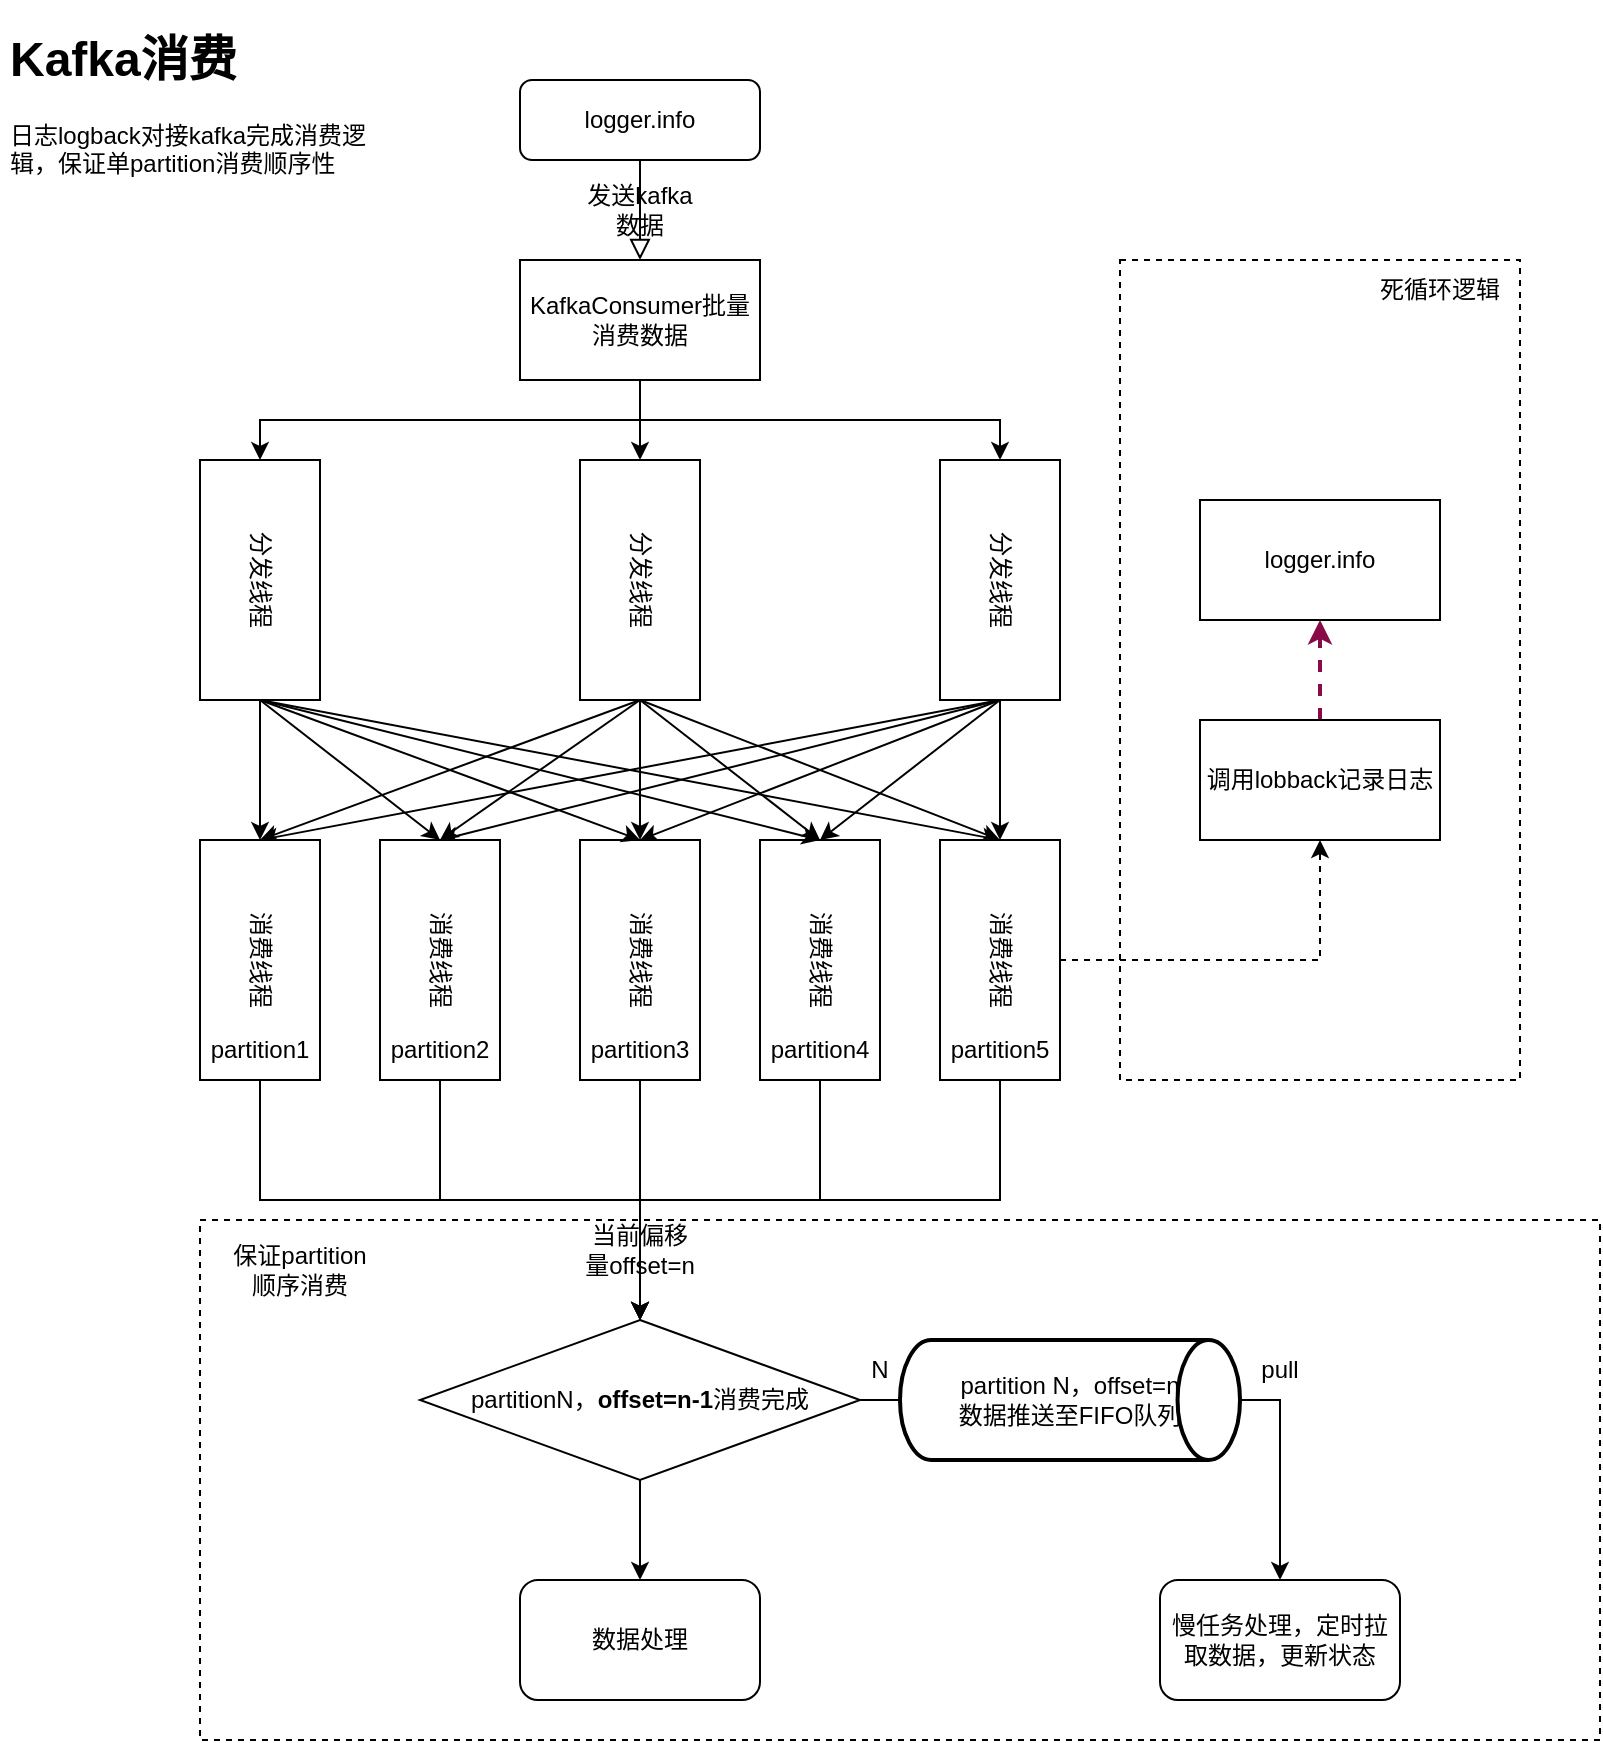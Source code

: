 <mxfile version="21.0.6" type="github">
  <diagram id="C5RBs43oDa-KdzZeNtuy" name="Page-1">
    <mxGraphModel dx="1434" dy="756" grid="1" gridSize="10" guides="1" tooltips="1" connect="1" arrows="1" fold="1" page="1" pageScale="1" pageWidth="827" pageHeight="1169" math="0" shadow="0">
      <root>
        <mxCell id="WIyWlLk6GJQsqaUBKTNV-0" />
        <mxCell id="WIyWlLk6GJQsqaUBKTNV-1" parent="WIyWlLk6GJQsqaUBKTNV-0" />
        <mxCell id="pOX3ojqlP_ocPjnkbAkA-75" value="" style="rounded=0;whiteSpace=wrap;html=1;dashed=1;" vertex="1" parent="WIyWlLk6GJQsqaUBKTNV-1">
          <mxGeometry x="580" y="140" width="200" height="410" as="geometry" />
        </mxCell>
        <mxCell id="pOX3ojqlP_ocPjnkbAkA-71" value="" style="rounded=0;whiteSpace=wrap;html=1;dashed=1;" vertex="1" parent="WIyWlLk6GJQsqaUBKTNV-1">
          <mxGeometry x="120" y="620" width="700" height="260" as="geometry" />
        </mxCell>
        <mxCell id="WIyWlLk6GJQsqaUBKTNV-2" value="" style="rounded=0;html=1;jettySize=auto;orthogonalLoop=1;fontSize=11;endArrow=block;endFill=0;endSize=8;strokeWidth=1;shadow=0;labelBackgroundColor=none;edgeStyle=orthogonalEdgeStyle;" parent="WIyWlLk6GJQsqaUBKTNV-1" source="WIyWlLk6GJQsqaUBKTNV-3" edge="1">
          <mxGeometry relative="1" as="geometry">
            <mxPoint x="340" y="140" as="targetPoint" />
          </mxGeometry>
        </mxCell>
        <mxCell id="WIyWlLk6GJQsqaUBKTNV-3" value="logger.info" style="rounded=1;whiteSpace=wrap;html=1;fontSize=12;glass=0;strokeWidth=1;shadow=0;" parent="WIyWlLk6GJQsqaUBKTNV-1" vertex="1">
          <mxGeometry x="280" y="50" width="120" height="40" as="geometry" />
        </mxCell>
        <mxCell id="pOX3ojqlP_ocPjnkbAkA-8" style="edgeStyle=orthogonalEdgeStyle;rounded=0;orthogonalLoop=1;jettySize=auto;html=1;exitX=0.5;exitY=1;exitDx=0;exitDy=0;entryX=0;entryY=0.5;entryDx=0;entryDy=0;" edge="1" parent="WIyWlLk6GJQsqaUBKTNV-1" source="pOX3ojqlP_ocPjnkbAkA-0" target="pOX3ojqlP_ocPjnkbAkA-3">
          <mxGeometry relative="1" as="geometry" />
        </mxCell>
        <mxCell id="pOX3ojqlP_ocPjnkbAkA-9" style="edgeStyle=orthogonalEdgeStyle;rounded=0;orthogonalLoop=1;jettySize=auto;html=1;exitX=0.5;exitY=1;exitDx=0;exitDy=0;entryX=0;entryY=0.5;entryDx=0;entryDy=0;" edge="1" parent="WIyWlLk6GJQsqaUBKTNV-1" source="pOX3ojqlP_ocPjnkbAkA-0" target="pOX3ojqlP_ocPjnkbAkA-4">
          <mxGeometry relative="1" as="geometry" />
        </mxCell>
        <mxCell id="pOX3ojqlP_ocPjnkbAkA-10" style="edgeStyle=orthogonalEdgeStyle;rounded=0;orthogonalLoop=1;jettySize=auto;html=1;exitX=0.5;exitY=1;exitDx=0;exitDy=0;entryX=0;entryY=0.5;entryDx=0;entryDy=0;" edge="1" parent="WIyWlLk6GJQsqaUBKTNV-1" source="pOX3ojqlP_ocPjnkbAkA-0" target="pOX3ojqlP_ocPjnkbAkA-5">
          <mxGeometry relative="1" as="geometry" />
        </mxCell>
        <mxCell id="pOX3ojqlP_ocPjnkbAkA-0" value="KafkaConsumer批量消费数据" style="rounded=0;whiteSpace=wrap;html=1;" vertex="1" parent="WIyWlLk6GJQsqaUBKTNV-1">
          <mxGeometry x="280" y="140" width="120" height="60" as="geometry" />
        </mxCell>
        <mxCell id="pOX3ojqlP_ocPjnkbAkA-2" value="发送kafka数据" style="text;html=1;strokeColor=none;fillColor=none;align=center;verticalAlign=middle;whiteSpace=wrap;rounded=0;" vertex="1" parent="WIyWlLk6GJQsqaUBKTNV-1">
          <mxGeometry x="310" y="100" width="60" height="30" as="geometry" />
        </mxCell>
        <mxCell id="pOX3ojqlP_ocPjnkbAkA-21" style="rounded=0;orthogonalLoop=1;jettySize=auto;html=1;exitX=1;exitY=0.5;exitDx=0;exitDy=0;entryX=0;entryY=0.5;entryDx=0;entryDy=0;" edge="1" parent="WIyWlLk6GJQsqaUBKTNV-1" source="pOX3ojqlP_ocPjnkbAkA-3" target="pOX3ojqlP_ocPjnkbAkA-16">
          <mxGeometry relative="1" as="geometry" />
        </mxCell>
        <mxCell id="pOX3ojqlP_ocPjnkbAkA-30" style="rounded=0;orthogonalLoop=1;jettySize=auto;html=1;exitX=1;exitY=0.5;exitDx=0;exitDy=0;entryX=0;entryY=0.5;entryDx=0;entryDy=0;" edge="1" parent="WIyWlLk6GJQsqaUBKTNV-1" source="pOX3ojqlP_ocPjnkbAkA-3" target="pOX3ojqlP_ocPjnkbAkA-17">
          <mxGeometry relative="1" as="geometry" />
        </mxCell>
        <mxCell id="pOX3ojqlP_ocPjnkbAkA-3" value="分发线程" style="rounded=0;whiteSpace=wrap;html=1;rotation=90;" vertex="1" parent="WIyWlLk6GJQsqaUBKTNV-1">
          <mxGeometry x="90" y="270" width="120" height="60" as="geometry" />
        </mxCell>
        <mxCell id="pOX3ojqlP_ocPjnkbAkA-31" style="rounded=0;orthogonalLoop=1;jettySize=auto;html=1;exitX=1;exitY=0.5;exitDx=0;exitDy=0;entryX=0;entryY=0.5;entryDx=0;entryDy=0;" edge="1" parent="WIyWlLk6GJQsqaUBKTNV-1" source="pOX3ojqlP_ocPjnkbAkA-4" target="pOX3ojqlP_ocPjnkbAkA-16">
          <mxGeometry relative="1" as="geometry" />
        </mxCell>
        <mxCell id="pOX3ojqlP_ocPjnkbAkA-32" style="rounded=0;orthogonalLoop=1;jettySize=auto;html=1;exitX=1;exitY=0.5;exitDx=0;exitDy=0;entryX=0;entryY=0.5;entryDx=0;entryDy=0;" edge="1" parent="WIyWlLk6GJQsqaUBKTNV-1" source="pOX3ojqlP_ocPjnkbAkA-4" target="pOX3ojqlP_ocPjnkbAkA-19">
          <mxGeometry relative="1" as="geometry" />
        </mxCell>
        <mxCell id="pOX3ojqlP_ocPjnkbAkA-33" style="rounded=0;orthogonalLoop=1;jettySize=auto;html=1;exitX=1;exitY=0.5;exitDx=0;exitDy=0;" edge="1" parent="WIyWlLk6GJQsqaUBKTNV-1" source="pOX3ojqlP_ocPjnkbAkA-4">
          <mxGeometry relative="1" as="geometry">
            <mxPoint x="340" y="430" as="targetPoint" />
          </mxGeometry>
        </mxCell>
        <mxCell id="pOX3ojqlP_ocPjnkbAkA-34" style="rounded=0;orthogonalLoop=1;jettySize=auto;html=1;exitX=1;exitY=0.5;exitDx=0;exitDy=0;entryX=0;entryY=0.5;entryDx=0;entryDy=0;" edge="1" parent="WIyWlLk6GJQsqaUBKTNV-1" source="pOX3ojqlP_ocPjnkbAkA-4" target="pOX3ojqlP_ocPjnkbAkA-18">
          <mxGeometry relative="1" as="geometry" />
        </mxCell>
        <mxCell id="pOX3ojqlP_ocPjnkbAkA-35" style="rounded=0;orthogonalLoop=1;jettySize=auto;html=1;exitX=1;exitY=0.5;exitDx=0;exitDy=0;entryX=0;entryY=0.5;entryDx=0;entryDy=0;" edge="1" parent="WIyWlLk6GJQsqaUBKTNV-1" source="pOX3ojqlP_ocPjnkbAkA-4" target="pOX3ojqlP_ocPjnkbAkA-17">
          <mxGeometry relative="1" as="geometry" />
        </mxCell>
        <mxCell id="pOX3ojqlP_ocPjnkbAkA-4" value="分发线程" style="rounded=0;whiteSpace=wrap;html=1;rotation=90;" vertex="1" parent="WIyWlLk6GJQsqaUBKTNV-1">
          <mxGeometry x="280" y="270" width="120" height="60" as="geometry" />
        </mxCell>
        <mxCell id="pOX3ojqlP_ocPjnkbAkA-36" style="rounded=0;orthogonalLoop=1;jettySize=auto;html=1;exitX=1;exitY=0.5;exitDx=0;exitDy=0;entryX=0;entryY=0.5;entryDx=0;entryDy=0;" edge="1" parent="WIyWlLk6GJQsqaUBKTNV-1" source="pOX3ojqlP_ocPjnkbAkA-5" target="pOX3ojqlP_ocPjnkbAkA-16">
          <mxGeometry relative="1" as="geometry" />
        </mxCell>
        <mxCell id="pOX3ojqlP_ocPjnkbAkA-37" style="rounded=0;orthogonalLoop=1;jettySize=auto;html=1;exitX=1;exitY=0.5;exitDx=0;exitDy=0;entryX=0;entryY=0.5;entryDx=0;entryDy=0;" edge="1" parent="WIyWlLk6GJQsqaUBKTNV-1" source="pOX3ojqlP_ocPjnkbAkA-5" target="pOX3ojqlP_ocPjnkbAkA-19">
          <mxGeometry relative="1" as="geometry" />
        </mxCell>
        <mxCell id="pOX3ojqlP_ocPjnkbAkA-38" style="rounded=0;orthogonalLoop=1;jettySize=auto;html=1;exitX=1;exitY=0.5;exitDx=0;exitDy=0;entryX=0;entryY=0.5;entryDx=0;entryDy=0;" edge="1" parent="WIyWlLk6GJQsqaUBKTNV-1" source="pOX3ojqlP_ocPjnkbAkA-5" target="pOX3ojqlP_ocPjnkbAkA-20">
          <mxGeometry relative="1" as="geometry" />
        </mxCell>
        <mxCell id="pOX3ojqlP_ocPjnkbAkA-46" style="rounded=0;orthogonalLoop=1;jettySize=auto;html=1;exitX=1;exitY=0.5;exitDx=0;exitDy=0;" edge="1" parent="WIyWlLk6GJQsqaUBKTNV-1" source="pOX3ojqlP_ocPjnkbAkA-5">
          <mxGeometry relative="1" as="geometry">
            <mxPoint x="430" y="430" as="targetPoint" />
          </mxGeometry>
        </mxCell>
        <mxCell id="pOX3ojqlP_ocPjnkbAkA-47" style="edgeStyle=orthogonalEdgeStyle;rounded=0;orthogonalLoop=1;jettySize=auto;html=1;exitX=1;exitY=0.5;exitDx=0;exitDy=0;" edge="1" parent="WIyWlLk6GJQsqaUBKTNV-1" source="pOX3ojqlP_ocPjnkbAkA-5">
          <mxGeometry relative="1" as="geometry">
            <mxPoint x="520" y="430" as="targetPoint" />
          </mxGeometry>
        </mxCell>
        <mxCell id="pOX3ojqlP_ocPjnkbAkA-5" value="分发线程" style="rounded=0;whiteSpace=wrap;html=1;rotation=90;" vertex="1" parent="WIyWlLk6GJQsqaUBKTNV-1">
          <mxGeometry x="460" y="270" width="120" height="60" as="geometry" />
        </mxCell>
        <mxCell id="pOX3ojqlP_ocPjnkbAkA-16" value="消费线程" style="rounded=0;rotation=90;whiteSpace=wrap;html=1;align=center;" vertex="1" parent="WIyWlLk6GJQsqaUBKTNV-1">
          <mxGeometry x="90" y="460" width="120" height="60" as="geometry" />
        </mxCell>
        <mxCell id="pOX3ojqlP_ocPjnkbAkA-79" style="edgeStyle=orthogonalEdgeStyle;rounded=0;orthogonalLoop=1;jettySize=auto;html=1;exitX=0.5;exitY=0;exitDx=0;exitDy=0;entryX=0.5;entryY=1;entryDx=0;entryDy=0;dashed=1;" edge="1" parent="WIyWlLk6GJQsqaUBKTNV-1" source="pOX3ojqlP_ocPjnkbAkA-17" target="pOX3ojqlP_ocPjnkbAkA-77">
          <mxGeometry relative="1" as="geometry" />
        </mxCell>
        <mxCell id="pOX3ojqlP_ocPjnkbAkA-17" value="消费线程" style="rounded=0;whiteSpace=wrap;html=1;rotation=90;" vertex="1" parent="WIyWlLk6GJQsqaUBKTNV-1">
          <mxGeometry x="460" y="460" width="120" height="60" as="geometry" />
        </mxCell>
        <mxCell id="pOX3ojqlP_ocPjnkbAkA-18" value="消费线程" style="rounded=0;whiteSpace=wrap;html=1;rotation=90;" vertex="1" parent="WIyWlLk6GJQsqaUBKTNV-1">
          <mxGeometry x="370" y="460" width="120" height="60" as="geometry" />
        </mxCell>
        <mxCell id="pOX3ojqlP_ocPjnkbAkA-19" value="消费线程" style="rounded=0;whiteSpace=wrap;html=1;rotation=90;" vertex="1" parent="WIyWlLk6GJQsqaUBKTNV-1">
          <mxGeometry x="180" y="460" width="120" height="60" as="geometry" />
        </mxCell>
        <mxCell id="pOX3ojqlP_ocPjnkbAkA-20" value="消费线程" style="rounded=0;whiteSpace=wrap;html=1;rotation=90;" vertex="1" parent="WIyWlLk6GJQsqaUBKTNV-1">
          <mxGeometry x="280" y="460" width="120" height="60" as="geometry" />
        </mxCell>
        <mxCell id="pOX3ojqlP_ocPjnkbAkA-23" value="" style="endArrow=classic;html=1;rounded=0;exitX=1;exitY=0.5;exitDx=0;exitDy=0;entryX=0;entryY=0.5;entryDx=0;entryDy=0;" edge="1" parent="WIyWlLk6GJQsqaUBKTNV-1" source="pOX3ojqlP_ocPjnkbAkA-3" target="pOX3ojqlP_ocPjnkbAkA-19">
          <mxGeometry width="50" height="50" relative="1" as="geometry">
            <mxPoint x="390" y="400" as="sourcePoint" />
            <mxPoint x="440" y="350" as="targetPoint" />
          </mxGeometry>
        </mxCell>
        <mxCell id="pOX3ojqlP_ocPjnkbAkA-25" value="" style="endArrow=classic;html=1;rounded=0;entryX=0;entryY=0.5;entryDx=0;entryDy=0;" edge="1" parent="WIyWlLk6GJQsqaUBKTNV-1" target="pOX3ojqlP_ocPjnkbAkA-20">
          <mxGeometry width="50" height="50" relative="1" as="geometry">
            <mxPoint x="150" y="360" as="sourcePoint" />
            <mxPoint x="250" y="440" as="targetPoint" />
          </mxGeometry>
        </mxCell>
        <mxCell id="pOX3ojqlP_ocPjnkbAkA-29" value="" style="endArrow=classic;html=1;rounded=0;entryX=0;entryY=0.5;entryDx=0;entryDy=0;" edge="1" parent="WIyWlLk6GJQsqaUBKTNV-1" target="pOX3ojqlP_ocPjnkbAkA-18">
          <mxGeometry width="50" height="50" relative="1" as="geometry">
            <mxPoint x="150" y="360" as="sourcePoint" />
            <mxPoint x="440" y="350" as="targetPoint" />
          </mxGeometry>
        </mxCell>
        <mxCell id="pOX3ojqlP_ocPjnkbAkA-60" style="edgeStyle=orthogonalEdgeStyle;rounded=0;orthogonalLoop=1;jettySize=auto;html=1;exitX=0.5;exitY=1;exitDx=0;exitDy=0;entryX=0.5;entryY=0;entryDx=0;entryDy=0;" edge="1" parent="WIyWlLk6GJQsqaUBKTNV-1" source="pOX3ojqlP_ocPjnkbAkA-48" target="pOX3ojqlP_ocPjnkbAkA-53">
          <mxGeometry relative="1" as="geometry" />
        </mxCell>
        <mxCell id="pOX3ojqlP_ocPjnkbAkA-48" value="partition5" style="text;html=1;strokeColor=none;fillColor=none;align=center;verticalAlign=middle;whiteSpace=wrap;rounded=0;" vertex="1" parent="WIyWlLk6GJQsqaUBKTNV-1">
          <mxGeometry x="490" y="520" width="60" height="30" as="geometry" />
        </mxCell>
        <mxCell id="pOX3ojqlP_ocPjnkbAkA-59" style="edgeStyle=orthogonalEdgeStyle;rounded=0;orthogonalLoop=1;jettySize=auto;html=1;exitX=0.5;exitY=1;exitDx=0;exitDy=0;entryX=0.5;entryY=0;entryDx=0;entryDy=0;" edge="1" parent="WIyWlLk6GJQsqaUBKTNV-1" source="pOX3ojqlP_ocPjnkbAkA-49" target="pOX3ojqlP_ocPjnkbAkA-53">
          <mxGeometry relative="1" as="geometry" />
        </mxCell>
        <mxCell id="pOX3ojqlP_ocPjnkbAkA-49" value="partition4" style="text;html=1;strokeColor=none;fillColor=none;align=center;verticalAlign=middle;whiteSpace=wrap;rounded=0;" vertex="1" parent="WIyWlLk6GJQsqaUBKTNV-1">
          <mxGeometry x="400" y="520" width="60" height="30" as="geometry" />
        </mxCell>
        <mxCell id="pOX3ojqlP_ocPjnkbAkA-58" style="edgeStyle=orthogonalEdgeStyle;rounded=0;orthogonalLoop=1;jettySize=auto;html=1;exitX=0.5;exitY=1;exitDx=0;exitDy=0;entryX=0.5;entryY=0;entryDx=0;entryDy=0;" edge="1" parent="WIyWlLk6GJQsqaUBKTNV-1" source="pOX3ojqlP_ocPjnkbAkA-50" target="pOX3ojqlP_ocPjnkbAkA-53">
          <mxGeometry relative="1" as="geometry">
            <mxPoint x="340" y="650" as="targetPoint" />
          </mxGeometry>
        </mxCell>
        <mxCell id="pOX3ojqlP_ocPjnkbAkA-50" value="partition3" style="text;html=1;strokeColor=none;fillColor=none;align=center;verticalAlign=middle;whiteSpace=wrap;rounded=0;" vertex="1" parent="WIyWlLk6GJQsqaUBKTNV-1">
          <mxGeometry x="310" y="520" width="60" height="30" as="geometry" />
        </mxCell>
        <mxCell id="pOX3ojqlP_ocPjnkbAkA-55" style="edgeStyle=orthogonalEdgeStyle;rounded=0;orthogonalLoop=1;jettySize=auto;html=1;exitX=0.5;exitY=1;exitDx=0;exitDy=0;entryX=0.5;entryY=0;entryDx=0;entryDy=0;" edge="1" parent="WIyWlLk6GJQsqaUBKTNV-1" source="pOX3ojqlP_ocPjnkbAkA-51" target="pOX3ojqlP_ocPjnkbAkA-53">
          <mxGeometry relative="1" as="geometry">
            <mxPoint x="340" y="650" as="targetPoint" />
          </mxGeometry>
        </mxCell>
        <mxCell id="pOX3ojqlP_ocPjnkbAkA-51" value="partition2" style="text;html=1;strokeColor=none;fillColor=none;align=center;verticalAlign=middle;whiteSpace=wrap;rounded=0;" vertex="1" parent="WIyWlLk6GJQsqaUBKTNV-1">
          <mxGeometry x="210" y="520" width="60" height="30" as="geometry" />
        </mxCell>
        <mxCell id="pOX3ojqlP_ocPjnkbAkA-54" style="edgeStyle=orthogonalEdgeStyle;rounded=0;orthogonalLoop=1;jettySize=auto;html=1;exitX=0.5;exitY=1;exitDx=0;exitDy=0;" edge="1" parent="WIyWlLk6GJQsqaUBKTNV-1" source="pOX3ojqlP_ocPjnkbAkA-52" target="pOX3ojqlP_ocPjnkbAkA-53">
          <mxGeometry relative="1" as="geometry" />
        </mxCell>
        <mxCell id="pOX3ojqlP_ocPjnkbAkA-52" value="partition1" style="text;html=1;strokeColor=none;fillColor=none;align=center;verticalAlign=middle;whiteSpace=wrap;rounded=0;" vertex="1" parent="WIyWlLk6GJQsqaUBKTNV-1">
          <mxGeometry x="120" y="520" width="60" height="30" as="geometry" />
        </mxCell>
        <mxCell id="pOX3ojqlP_ocPjnkbAkA-63" style="edgeStyle=orthogonalEdgeStyle;rounded=0;orthogonalLoop=1;jettySize=auto;html=1;exitX=1;exitY=0.5;exitDx=0;exitDy=0;" edge="1" parent="WIyWlLk6GJQsqaUBKTNV-1" source="pOX3ojqlP_ocPjnkbAkA-53">
          <mxGeometry relative="1" as="geometry">
            <mxPoint x="500" y="710" as="targetPoint" />
          </mxGeometry>
        </mxCell>
        <mxCell id="pOX3ojqlP_ocPjnkbAkA-69" style="edgeStyle=orthogonalEdgeStyle;rounded=0;orthogonalLoop=1;jettySize=auto;html=1;exitX=0.5;exitY=1;exitDx=0;exitDy=0;entryX=0.5;entryY=0;entryDx=0;entryDy=0;" edge="1" parent="WIyWlLk6GJQsqaUBKTNV-1" source="pOX3ojqlP_ocPjnkbAkA-53">
          <mxGeometry relative="1" as="geometry">
            <mxPoint x="340" y="800" as="targetPoint" />
          </mxGeometry>
        </mxCell>
        <mxCell id="pOX3ojqlP_ocPjnkbAkA-53" value="partitionN，&lt;b&gt;offset=n-1&lt;/b&gt;消费完成" style="rhombus;whiteSpace=wrap;html=1;" vertex="1" parent="WIyWlLk6GJQsqaUBKTNV-1">
          <mxGeometry x="230" y="670" width="220" height="80" as="geometry" />
        </mxCell>
        <mxCell id="pOX3ojqlP_ocPjnkbAkA-61" value="当前偏移量offset=n" style="text;html=1;strokeColor=none;fillColor=none;align=center;verticalAlign=middle;whiteSpace=wrap;rounded=0;" vertex="1" parent="WIyWlLk6GJQsqaUBKTNV-1">
          <mxGeometry x="310" y="620" width="60" height="30" as="geometry" />
        </mxCell>
        <mxCell id="pOX3ojqlP_ocPjnkbAkA-67" style="edgeStyle=orthogonalEdgeStyle;rounded=0;orthogonalLoop=1;jettySize=auto;html=1;exitX=1;exitY=0.5;exitDx=0;exitDy=0;exitPerimeter=0;entryX=0.5;entryY=0;entryDx=0;entryDy=0;" edge="1" parent="WIyWlLk6GJQsqaUBKTNV-1" source="pOX3ojqlP_ocPjnkbAkA-64" target="pOX3ojqlP_ocPjnkbAkA-66">
          <mxGeometry relative="1" as="geometry" />
        </mxCell>
        <mxCell id="pOX3ojqlP_ocPjnkbAkA-64" value="partition N，offset=n&lt;br&gt;数据推送至FIFO队列" style="strokeWidth=2;html=1;shape=mxgraph.flowchart.direct_data;whiteSpace=wrap;" vertex="1" parent="WIyWlLk6GJQsqaUBKTNV-1">
          <mxGeometry x="470" y="680" width="170" height="60" as="geometry" />
        </mxCell>
        <mxCell id="pOX3ojqlP_ocPjnkbAkA-65" value="N" style="text;html=1;strokeColor=none;fillColor=none;align=center;verticalAlign=middle;whiteSpace=wrap;rounded=0;" vertex="1" parent="WIyWlLk6GJQsqaUBKTNV-1">
          <mxGeometry x="430" y="680" width="60" height="30" as="geometry" />
        </mxCell>
        <mxCell id="pOX3ojqlP_ocPjnkbAkA-66" value="慢任务处理，定时拉取数据，更新状态" style="rounded=1;whiteSpace=wrap;html=1;" vertex="1" parent="WIyWlLk6GJQsqaUBKTNV-1">
          <mxGeometry x="600" y="800" width="120" height="60" as="geometry" />
        </mxCell>
        <mxCell id="pOX3ojqlP_ocPjnkbAkA-68" value="pull" style="text;html=1;strokeColor=none;fillColor=none;align=center;verticalAlign=middle;whiteSpace=wrap;rounded=0;" vertex="1" parent="WIyWlLk6GJQsqaUBKTNV-1">
          <mxGeometry x="630" y="680" width="60" height="30" as="geometry" />
        </mxCell>
        <mxCell id="pOX3ojqlP_ocPjnkbAkA-70" value="数据处理" style="rounded=1;whiteSpace=wrap;html=1;" vertex="1" parent="WIyWlLk6GJQsqaUBKTNV-1">
          <mxGeometry x="280" y="800" width="120" height="60" as="geometry" />
        </mxCell>
        <mxCell id="pOX3ojqlP_ocPjnkbAkA-73" value="保证partition顺序消费" style="text;html=1;strokeColor=none;fillColor=none;align=center;verticalAlign=middle;whiteSpace=wrap;rounded=0;" vertex="1" parent="WIyWlLk6GJQsqaUBKTNV-1">
          <mxGeometry x="130" y="630" width="80" height="30" as="geometry" />
        </mxCell>
        <mxCell id="pOX3ojqlP_ocPjnkbAkA-74" value="&lt;h1&gt;Kafka消费&lt;/h1&gt;&lt;p&gt;日志logback对接kafka完成消费逻辑，保证单partition消费顺序性&lt;/p&gt;" style="text;html=1;strokeColor=none;fillColor=none;spacing=5;spacingTop=-20;whiteSpace=wrap;overflow=hidden;rounded=0;" vertex="1" parent="WIyWlLk6GJQsqaUBKTNV-1">
          <mxGeometry x="20" y="20" width="190" height="120" as="geometry" />
        </mxCell>
        <mxCell id="pOX3ojqlP_ocPjnkbAkA-76" value="死循环逻辑" style="text;html=1;strokeColor=none;fillColor=none;align=center;verticalAlign=middle;whiteSpace=wrap;rounded=0;" vertex="1" parent="WIyWlLk6GJQsqaUBKTNV-1">
          <mxGeometry x="700" y="140" width="80" height="30" as="geometry" />
        </mxCell>
        <mxCell id="pOX3ojqlP_ocPjnkbAkA-81" style="edgeStyle=orthogonalEdgeStyle;rounded=0;orthogonalLoop=1;jettySize=auto;html=1;exitX=0.5;exitY=0;exitDx=0;exitDy=0;dashed=1;strokeColor=#8a0a48;strokeWidth=2;" edge="1" parent="WIyWlLk6GJQsqaUBKTNV-1" source="pOX3ojqlP_ocPjnkbAkA-77" target="pOX3ojqlP_ocPjnkbAkA-80">
          <mxGeometry relative="1" as="geometry" />
        </mxCell>
        <mxCell id="pOX3ojqlP_ocPjnkbAkA-77" value="调用lobback记录日志" style="rounded=0;whiteSpace=wrap;html=1;" vertex="1" parent="WIyWlLk6GJQsqaUBKTNV-1">
          <mxGeometry x="620" y="370" width="120" height="60" as="geometry" />
        </mxCell>
        <mxCell id="pOX3ojqlP_ocPjnkbAkA-80" value="logger.info" style="rounded=0;whiteSpace=wrap;html=1;" vertex="1" parent="WIyWlLk6GJQsqaUBKTNV-1">
          <mxGeometry x="620" y="260" width="120" height="60" as="geometry" />
        </mxCell>
      </root>
    </mxGraphModel>
  </diagram>
</mxfile>
